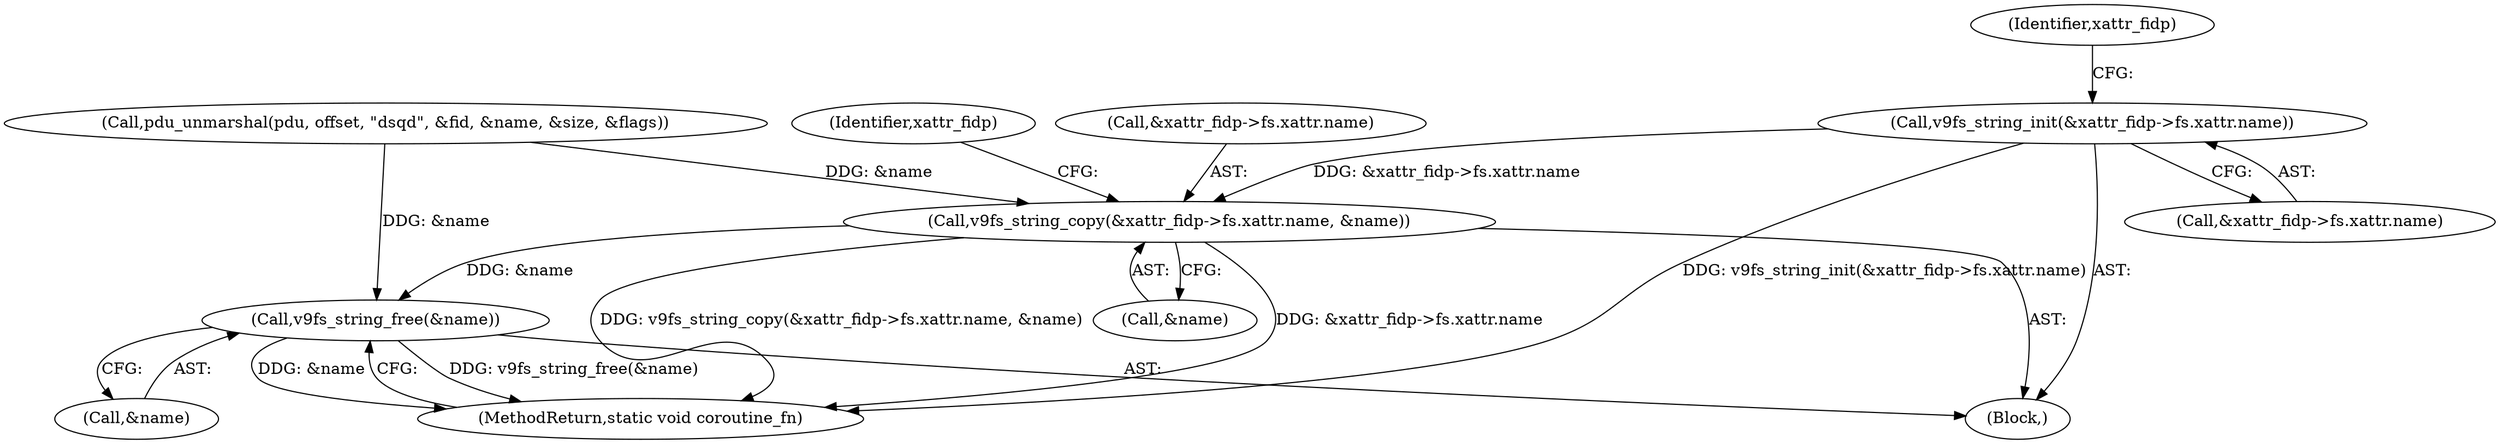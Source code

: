 digraph "0_qemu_eb687602853b4ae656e9236ee4222609f3a6887d@pointer" {
"1000208" [label="(Call,v9fs_string_init(&xattr_fidp->fs.xattr.name))"];
"1000217" [label="(Call,v9fs_string_copy(&xattr_fidp->fs.xattr.name, &name))"];
"1000248" [label="(Call,v9fs_string_free(&name))"];
"1000218" [label="(Call,&xattr_fidp->fs.xattr.name)"];
"1000208" [label="(Call,v9fs_string_init(&xattr_fidp->fs.xattr.name))"];
"1000249" [label="(Call,&name)"];
"1000251" [label="(MethodReturn,static void coroutine_fn)"];
"1000226" [label="(Call,&name)"];
"1000209" [label="(Call,&xattr_fidp->fs.xattr.name)"];
"1000127" [label="(Call,pdu_unmarshal(pdu, offset, \"dsqd\", &fid, &name, &size, &flags))"];
"1000103" [label="(Block,)"];
"1000248" [label="(Call,v9fs_string_free(&name))"];
"1000222" [label="(Identifier,xattr_fidp)"];
"1000217" [label="(Call,v9fs_string_copy(&xattr_fidp->fs.xattr.name, &name))"];
"1000232" [label="(Identifier,xattr_fidp)"];
"1000208" -> "1000103"  [label="AST: "];
"1000208" -> "1000209"  [label="CFG: "];
"1000209" -> "1000208"  [label="AST: "];
"1000222" -> "1000208"  [label="CFG: "];
"1000208" -> "1000251"  [label="DDG: v9fs_string_init(&xattr_fidp->fs.xattr.name)"];
"1000208" -> "1000217"  [label="DDG: &xattr_fidp->fs.xattr.name"];
"1000217" -> "1000103"  [label="AST: "];
"1000217" -> "1000226"  [label="CFG: "];
"1000218" -> "1000217"  [label="AST: "];
"1000226" -> "1000217"  [label="AST: "];
"1000232" -> "1000217"  [label="CFG: "];
"1000217" -> "1000251"  [label="DDG: v9fs_string_copy(&xattr_fidp->fs.xattr.name, &name)"];
"1000217" -> "1000251"  [label="DDG: &xattr_fidp->fs.xattr.name"];
"1000127" -> "1000217"  [label="DDG: &name"];
"1000217" -> "1000248"  [label="DDG: &name"];
"1000248" -> "1000103"  [label="AST: "];
"1000248" -> "1000249"  [label="CFG: "];
"1000249" -> "1000248"  [label="AST: "];
"1000251" -> "1000248"  [label="CFG: "];
"1000248" -> "1000251"  [label="DDG: v9fs_string_free(&name)"];
"1000248" -> "1000251"  [label="DDG: &name"];
"1000127" -> "1000248"  [label="DDG: &name"];
}
